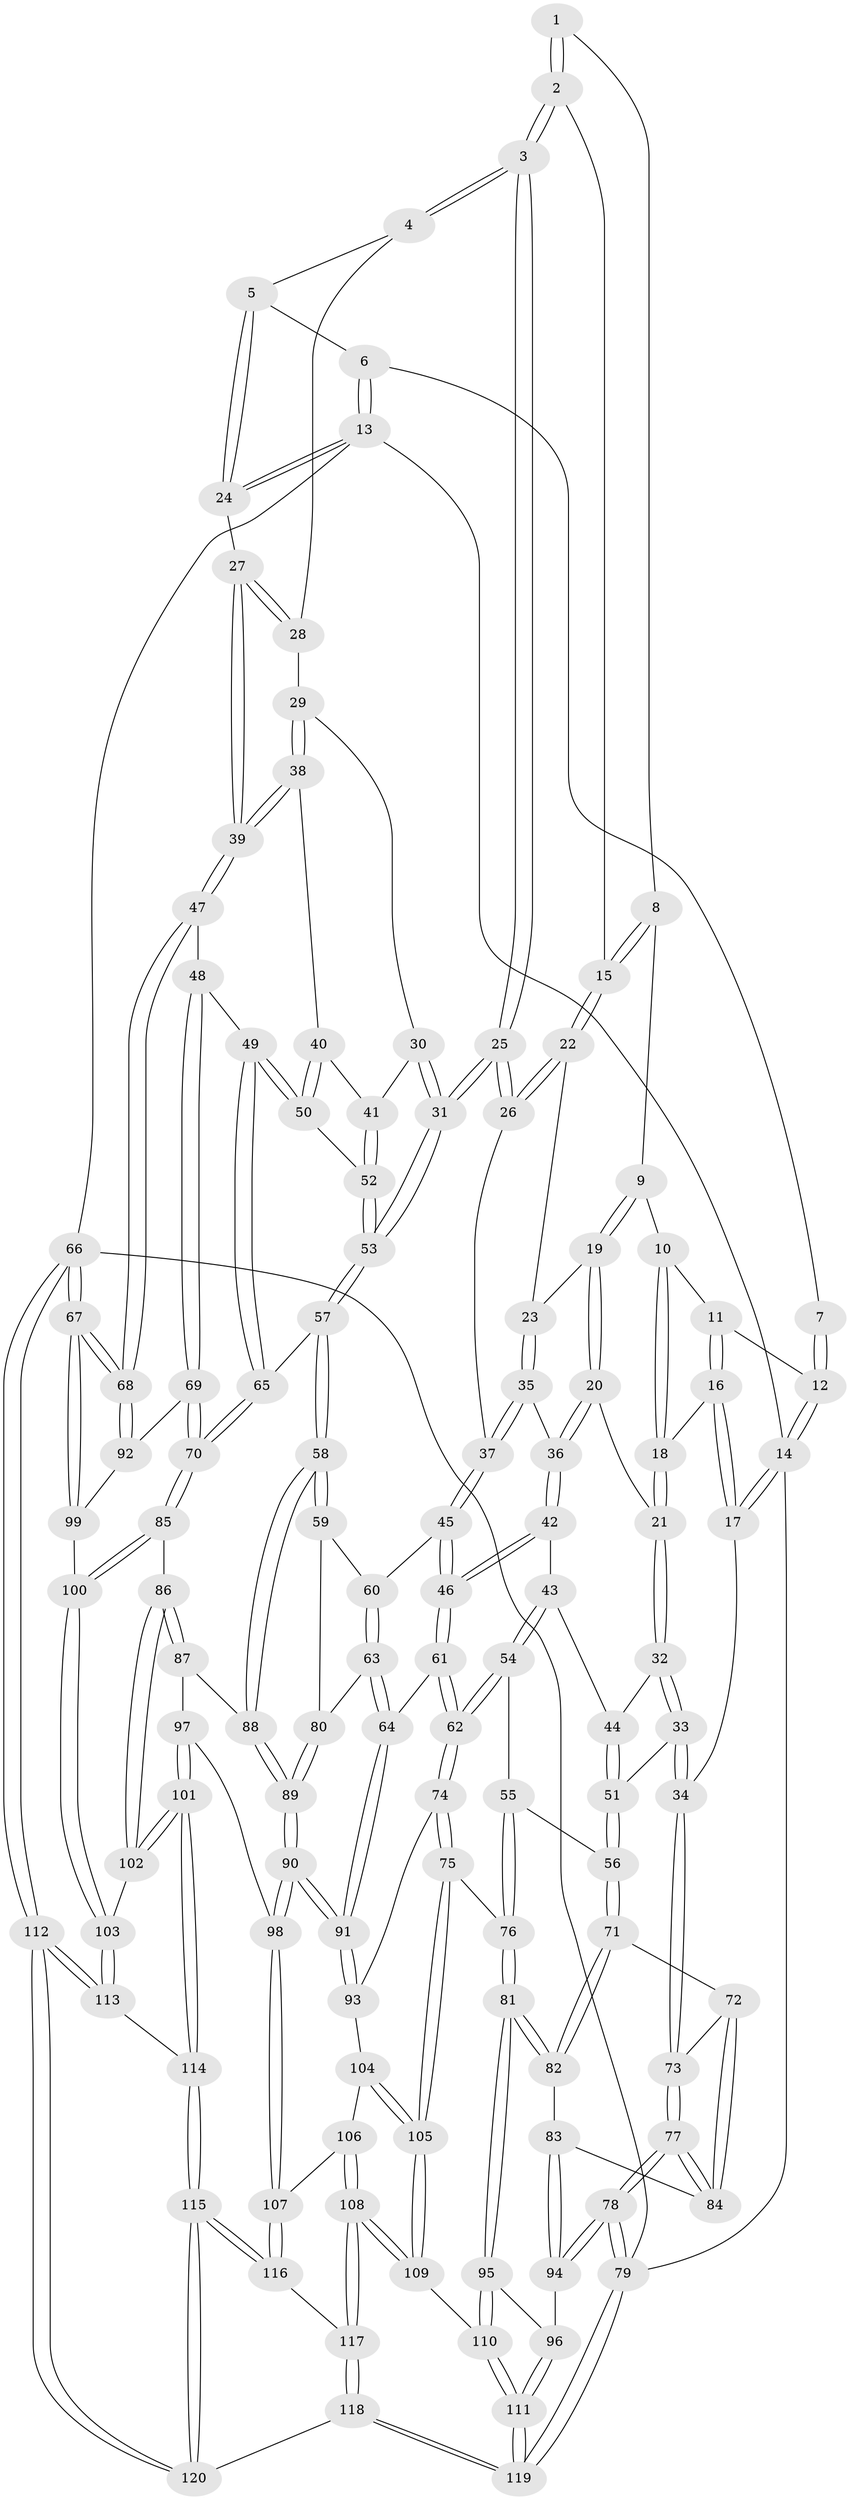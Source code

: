 // Generated by graph-tools (version 1.1) at 2025/00/03/09/25 05:00:58]
// undirected, 120 vertices, 297 edges
graph export_dot {
graph [start="1"]
  node [color=gray90,style=filled];
  1 [pos="+0.5252074787620821+0.016465081519235536"];
  2 [pos="+0.5977693522468032+0.1540662210355421"];
  3 [pos="+0.6509518447697002+0.153355687421165"];
  4 [pos="+0.7007100130497997+0.12416603124143842"];
  5 [pos="+0.7046851713970206+0.10979848856794976"];
  6 [pos="+0.7295670709360778+0"];
  7 [pos="+0.5238197787635476+0"];
  8 [pos="+0.4878035982816725+0.10214256636105416"];
  9 [pos="+0.31037676193294117+0.05582732784471706"];
  10 [pos="+0.30614234069303353+0.046649861088090515"];
  11 [pos="+0.2958120548153795+0.00738825976830145"];
  12 [pos="+0.2755543573592782+0"];
  13 [pos="+1+0"];
  14 [pos="+0+0"];
  15 [pos="+0.5503015737178611+0.16514893466307354"];
  16 [pos="+0.0582653248026826+0.174314588618572"];
  17 [pos="+0+0.15524320539437028"];
  18 [pos="+0.13308564155631145+0.1982057380155781"];
  19 [pos="+0.317414501347356+0.10122853399571043"];
  20 [pos="+0.3064863167823914+0.24430194145834475"];
  21 [pos="+0.21192491660305657+0.279389339474887"];
  22 [pos="+0.518660589782006+0.1966741045041826"];
  23 [pos="+0.5021552250155625+0.20677529350327573"];
  24 [pos="+1+0.07490712827539316"];
  25 [pos="+0.6234044438642428+0.36443333461088256"];
  26 [pos="+0.6068654478762705+0.36402233469119955"];
  27 [pos="+1+0.15286434182799466"];
  28 [pos="+0.7216170695091326+0.14581432315626983"];
  29 [pos="+0.8036725176095508+0.25932492207900537"];
  30 [pos="+0.7909689642789799+0.27902372935670144"];
  31 [pos="+0.6371237892356695+0.37386957277744354"];
  32 [pos="+0.18558331550676552+0.3173193605703402"];
  33 [pos="+0+0.2812570259994949"];
  34 [pos="+0+0.25715789921796617"];
  35 [pos="+0.4745277002104726+0.2492064229342016"];
  36 [pos="+0.3640135171959913+0.3021277821273898"];
  37 [pos="+0.5643147146876121+0.3702109267158778"];
  38 [pos="+0.9860184157853565+0.2761675221217237"];
  39 [pos="+1+0.2305563440525531"];
  40 [pos="+0.9021109142544944+0.36034510306647555"];
  41 [pos="+0.7946625179030121+0.40108841234989495"];
  42 [pos="+0.38014203563856586+0.3821187472429529"];
  43 [pos="+0.22163671774848281+0.4011385918728448"];
  44 [pos="+0.1843891426976232+0.37232585498188403"];
  45 [pos="+0.5125475404932277+0.39986037605289754"];
  46 [pos="+0.39875873302067183+0.4174005240572139"];
  47 [pos="+1+0.36700328673490995"];
  48 [pos="+0.9140533243256184+0.4999742699642414"];
  49 [pos="+0.8657722978513691+0.48971454155992433"];
  50 [pos="+0.8544323050313029+0.4695279784924246"];
  51 [pos="+0.10239119419197594+0.4507108989429919"];
  52 [pos="+0.7843222636276183+0.4231999186218789"];
  53 [pos="+0.6834218356112753+0.45541130678567054"];
  54 [pos="+0.2534498135589242+0.5150855727792597"];
  55 [pos="+0.20031123280854002+0.5263763293929278"];
  56 [pos="+0.11937744434782457+0.5147004477233197"];
  57 [pos="+0.6786751693681586+0.5048776820343313"];
  58 [pos="+0.6589520877578992+0.5337470668741947"];
  59 [pos="+0.618764971902571+0.5304047957409259"];
  60 [pos="+0.5416821201917557+0.49319228601205434"];
  61 [pos="+0.37074513996151853+0.5315358148776425"];
  62 [pos="+0.35361977518873616+0.5417210864248596"];
  63 [pos="+0.45418564115587745+0.5594623369793151"];
  64 [pos="+0.4236213666221728+0.5589854921185134"];
  65 [pos="+0.8081067338734387+0.5566151945628767"];
  66 [pos="+1+1"];
  67 [pos="+1+1"];
  68 [pos="+1+0.6642872274766555"];
  69 [pos="+0.9279369343398498+0.6746160954266169"];
  70 [pos="+0.8448341056069956+0.6802934983799884"];
  71 [pos="+0.1134557691036733+0.523503366806209"];
  72 [pos="+0.07311967444721054+0.5397921928074364"];
  73 [pos="+0+0.32886727344797567"];
  74 [pos="+0.2950340000728996+0.6977847016613994"];
  75 [pos="+0.26093218322385425+0.7207682107661622"];
  76 [pos="+0.1978126186330179+0.7202319187285152"];
  77 [pos="+0+0.6456371826013453"];
  78 [pos="+0+0.7656835917019303"];
  79 [pos="+0+1"];
  80 [pos="+0.49773845978750253+0.5733125517851908"];
  81 [pos="+0.1814805669577228+0.7235927329308798"];
  82 [pos="+0.12400672014085073+0.6488615284022472"];
  83 [pos="+0.11293105388007577+0.6480984680660727"];
  84 [pos="+0+0.600449377207692"];
  85 [pos="+0.822976797134075+0.6954160015319617"];
  86 [pos="+0.7961684209372224+0.7033198953462617"];
  87 [pos="+0.6686989141419858+0.6634944984066672"];
  88 [pos="+0.6511348990685364+0.6526408417171872"];
  89 [pos="+0.5977690311436055+0.6779893946549705"];
  90 [pos="+0.5150252521768868+0.7639417417016365"];
  91 [pos="+0.49714041645439777+0.7513813276917316"];
  92 [pos="+0.9332746009382655+0.6761509386635428"];
  93 [pos="+0.37241404543986667+0.7281651377364858"];
  94 [pos="+0+0.7647515064984425"];
  95 [pos="+0.16728769750956748+0.7379820544625288"];
  96 [pos="+0.05823984203412056+0.7746097718106802"];
  97 [pos="+0.6732277986489597+0.779473234343185"];
  98 [pos="+0.5163692977021304+0.775825067891054"];
  99 [pos="+0.9315176677401886+0.8149221871944385"];
  100 [pos="+0.8667872752572499+0.847118427056836"];
  101 [pos="+0.7066508537892956+0.8655871017556013"];
  102 [pos="+0.7438241866125166+0.8284884111883569"];
  103 [pos="+0.8627855627471771+0.8572180545529025"];
  104 [pos="+0.37522912487675825+0.8052723982504238"];
  105 [pos="+0.2995345456516379+0.8435602942587046"];
  106 [pos="+0.3857115646026931+0.8135734269290125"];
  107 [pos="+0.5182048659782116+0.8220945265464797"];
  108 [pos="+0.32667586834805756+0.9113225511874925"];
  109 [pos="+0.3044156856532011+0.8750964455123763"];
  110 [pos="+0.1707410145090764+0.877391401057782"];
  111 [pos="+0.12061284206283213+0.9614520873532914"];
  112 [pos="+1+1"];
  113 [pos="+0.868475744296173+0.9033163331492111"];
  114 [pos="+0.6920755117326879+0.8930858615935664"];
  115 [pos="+0.6173263483430895+0.9777682608965004"];
  116 [pos="+0.5200466634853101+0.8338295784883464"];
  117 [pos="+0.32861025685063766+0.915177748643239"];
  118 [pos="+0.298102712194273+1"];
  119 [pos="+0.02367769363012413+1"];
  120 [pos="+0.6205033120822321+1"];
  1 -- 2;
  1 -- 2;
  1 -- 8;
  2 -- 3;
  2 -- 3;
  2 -- 15;
  3 -- 4;
  3 -- 4;
  3 -- 25;
  3 -- 25;
  4 -- 5;
  4 -- 28;
  5 -- 6;
  5 -- 24;
  5 -- 24;
  6 -- 7;
  6 -- 13;
  6 -- 13;
  7 -- 12;
  7 -- 12;
  8 -- 9;
  8 -- 15;
  8 -- 15;
  9 -- 10;
  9 -- 19;
  9 -- 19;
  10 -- 11;
  10 -- 18;
  10 -- 18;
  11 -- 12;
  11 -- 16;
  11 -- 16;
  12 -- 14;
  12 -- 14;
  13 -- 14;
  13 -- 24;
  13 -- 24;
  13 -- 66;
  14 -- 17;
  14 -- 17;
  14 -- 79;
  15 -- 22;
  15 -- 22;
  16 -- 17;
  16 -- 17;
  16 -- 18;
  17 -- 34;
  18 -- 21;
  18 -- 21;
  19 -- 20;
  19 -- 20;
  19 -- 23;
  20 -- 21;
  20 -- 36;
  20 -- 36;
  21 -- 32;
  21 -- 32;
  22 -- 23;
  22 -- 26;
  22 -- 26;
  23 -- 35;
  23 -- 35;
  24 -- 27;
  25 -- 26;
  25 -- 26;
  25 -- 31;
  25 -- 31;
  26 -- 37;
  27 -- 28;
  27 -- 28;
  27 -- 39;
  27 -- 39;
  28 -- 29;
  29 -- 30;
  29 -- 38;
  29 -- 38;
  30 -- 31;
  30 -- 31;
  30 -- 41;
  31 -- 53;
  31 -- 53;
  32 -- 33;
  32 -- 33;
  32 -- 44;
  33 -- 34;
  33 -- 34;
  33 -- 51;
  34 -- 73;
  34 -- 73;
  35 -- 36;
  35 -- 37;
  35 -- 37;
  36 -- 42;
  36 -- 42;
  37 -- 45;
  37 -- 45;
  38 -- 39;
  38 -- 39;
  38 -- 40;
  39 -- 47;
  39 -- 47;
  40 -- 41;
  40 -- 50;
  40 -- 50;
  41 -- 52;
  41 -- 52;
  42 -- 43;
  42 -- 46;
  42 -- 46;
  43 -- 44;
  43 -- 54;
  43 -- 54;
  44 -- 51;
  44 -- 51;
  45 -- 46;
  45 -- 46;
  45 -- 60;
  46 -- 61;
  46 -- 61;
  47 -- 48;
  47 -- 68;
  47 -- 68;
  48 -- 49;
  48 -- 69;
  48 -- 69;
  49 -- 50;
  49 -- 50;
  49 -- 65;
  49 -- 65;
  50 -- 52;
  51 -- 56;
  51 -- 56;
  52 -- 53;
  52 -- 53;
  53 -- 57;
  53 -- 57;
  54 -- 55;
  54 -- 62;
  54 -- 62;
  55 -- 56;
  55 -- 76;
  55 -- 76;
  56 -- 71;
  56 -- 71;
  57 -- 58;
  57 -- 58;
  57 -- 65;
  58 -- 59;
  58 -- 59;
  58 -- 88;
  58 -- 88;
  59 -- 60;
  59 -- 80;
  60 -- 63;
  60 -- 63;
  61 -- 62;
  61 -- 62;
  61 -- 64;
  62 -- 74;
  62 -- 74;
  63 -- 64;
  63 -- 64;
  63 -- 80;
  64 -- 91;
  64 -- 91;
  65 -- 70;
  65 -- 70;
  66 -- 67;
  66 -- 67;
  66 -- 112;
  66 -- 112;
  66 -- 79;
  67 -- 68;
  67 -- 68;
  67 -- 99;
  67 -- 99;
  68 -- 92;
  68 -- 92;
  69 -- 70;
  69 -- 70;
  69 -- 92;
  70 -- 85;
  70 -- 85;
  71 -- 72;
  71 -- 82;
  71 -- 82;
  72 -- 73;
  72 -- 84;
  72 -- 84;
  73 -- 77;
  73 -- 77;
  74 -- 75;
  74 -- 75;
  74 -- 93;
  75 -- 76;
  75 -- 105;
  75 -- 105;
  76 -- 81;
  76 -- 81;
  77 -- 78;
  77 -- 78;
  77 -- 84;
  77 -- 84;
  78 -- 79;
  78 -- 79;
  78 -- 94;
  78 -- 94;
  79 -- 119;
  79 -- 119;
  80 -- 89;
  80 -- 89;
  81 -- 82;
  81 -- 82;
  81 -- 95;
  81 -- 95;
  82 -- 83;
  83 -- 84;
  83 -- 94;
  83 -- 94;
  85 -- 86;
  85 -- 100;
  85 -- 100;
  86 -- 87;
  86 -- 87;
  86 -- 102;
  86 -- 102;
  87 -- 88;
  87 -- 97;
  88 -- 89;
  88 -- 89;
  89 -- 90;
  89 -- 90;
  90 -- 91;
  90 -- 91;
  90 -- 98;
  90 -- 98;
  91 -- 93;
  91 -- 93;
  92 -- 99;
  93 -- 104;
  94 -- 96;
  95 -- 96;
  95 -- 110;
  95 -- 110;
  96 -- 111;
  96 -- 111;
  97 -- 98;
  97 -- 101;
  97 -- 101;
  98 -- 107;
  98 -- 107;
  99 -- 100;
  100 -- 103;
  100 -- 103;
  101 -- 102;
  101 -- 102;
  101 -- 114;
  101 -- 114;
  102 -- 103;
  103 -- 113;
  103 -- 113;
  104 -- 105;
  104 -- 105;
  104 -- 106;
  105 -- 109;
  105 -- 109;
  106 -- 107;
  106 -- 108;
  106 -- 108;
  107 -- 116;
  107 -- 116;
  108 -- 109;
  108 -- 109;
  108 -- 117;
  108 -- 117;
  109 -- 110;
  110 -- 111;
  110 -- 111;
  111 -- 119;
  111 -- 119;
  112 -- 113;
  112 -- 113;
  112 -- 120;
  112 -- 120;
  113 -- 114;
  114 -- 115;
  114 -- 115;
  115 -- 116;
  115 -- 116;
  115 -- 120;
  115 -- 120;
  116 -- 117;
  117 -- 118;
  117 -- 118;
  118 -- 119;
  118 -- 119;
  118 -- 120;
}
